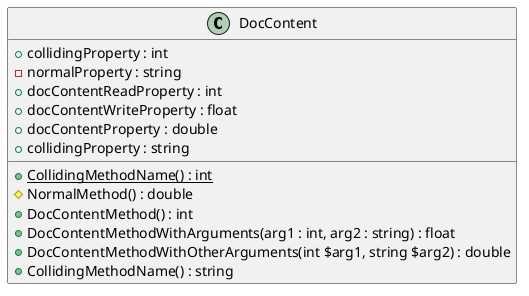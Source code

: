 @startuml
class DocContent {
    +collidingProperty : int
    -normalProperty : string
    +docContentReadProperty : int
    +docContentWriteProperty : float
    +docContentProperty : double
    +collidingProperty : string
    +{static}CollidingMethodName() : int
    #NormalMethod() : double
    +DocContentMethod() : int
    +DocContentMethodWithArguments(arg1 : int, arg2 : string) : float
    +DocContentMethodWithOtherArguments(int $arg1, string $arg2) : double
    +CollidingMethodName() : string
}
@enduml
